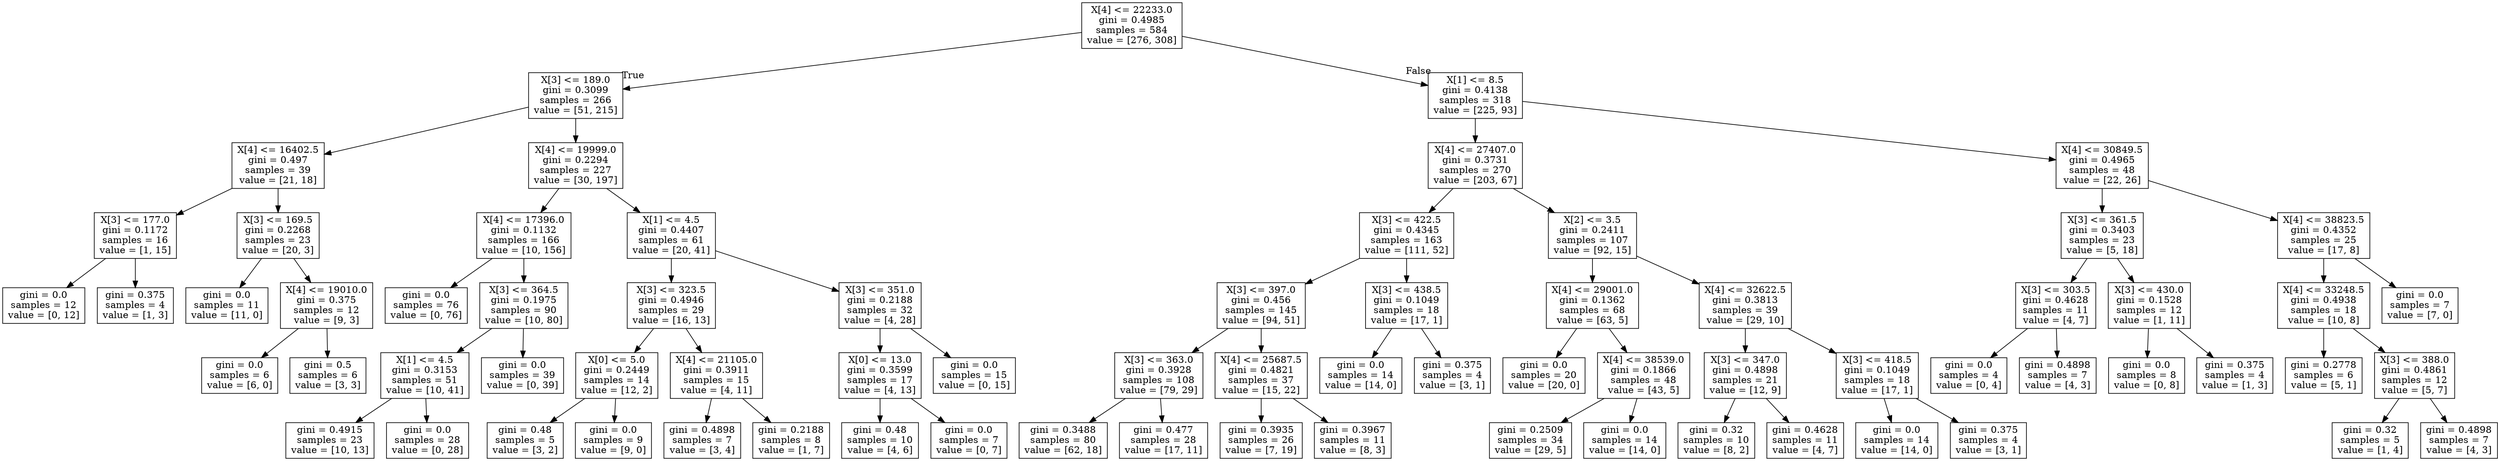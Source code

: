 digraph Tree {
node [shape=box] ;
0 [label="X[4] <= 22233.0\ngini = 0.4985\nsamples = 584\nvalue = [276, 308]"] ;
1 [label="X[3] <= 189.0\ngini = 0.3099\nsamples = 266\nvalue = [51, 215]"] ;
0 -> 1 [labeldistance=2.5, labelangle=45, headlabel="True"] ;
2 [label="X[4] <= 16402.5\ngini = 0.497\nsamples = 39\nvalue = [21, 18]"] ;
1 -> 2 ;
3 [label="X[3] <= 177.0\ngini = 0.1172\nsamples = 16\nvalue = [1, 15]"] ;
2 -> 3 ;
4 [label="gini = 0.0\nsamples = 12\nvalue = [0, 12]"] ;
3 -> 4 ;
5 [label="gini = 0.375\nsamples = 4\nvalue = [1, 3]"] ;
3 -> 5 ;
6 [label="X[3] <= 169.5\ngini = 0.2268\nsamples = 23\nvalue = [20, 3]"] ;
2 -> 6 ;
7 [label="gini = 0.0\nsamples = 11\nvalue = [11, 0]"] ;
6 -> 7 ;
8 [label="X[4] <= 19010.0\ngini = 0.375\nsamples = 12\nvalue = [9, 3]"] ;
6 -> 8 ;
9 [label="gini = 0.0\nsamples = 6\nvalue = [6, 0]"] ;
8 -> 9 ;
10 [label="gini = 0.5\nsamples = 6\nvalue = [3, 3]"] ;
8 -> 10 ;
11 [label="X[4] <= 19999.0\ngini = 0.2294\nsamples = 227\nvalue = [30, 197]"] ;
1 -> 11 ;
12 [label="X[4] <= 17396.0\ngini = 0.1132\nsamples = 166\nvalue = [10, 156]"] ;
11 -> 12 ;
13 [label="gini = 0.0\nsamples = 76\nvalue = [0, 76]"] ;
12 -> 13 ;
14 [label="X[3] <= 364.5\ngini = 0.1975\nsamples = 90\nvalue = [10, 80]"] ;
12 -> 14 ;
15 [label="X[1] <= 4.5\ngini = 0.3153\nsamples = 51\nvalue = [10, 41]"] ;
14 -> 15 ;
16 [label="gini = 0.4915\nsamples = 23\nvalue = [10, 13]"] ;
15 -> 16 ;
17 [label="gini = 0.0\nsamples = 28\nvalue = [0, 28]"] ;
15 -> 17 ;
18 [label="gini = 0.0\nsamples = 39\nvalue = [0, 39]"] ;
14 -> 18 ;
19 [label="X[1] <= 4.5\ngini = 0.4407\nsamples = 61\nvalue = [20, 41]"] ;
11 -> 19 ;
20 [label="X[3] <= 323.5\ngini = 0.4946\nsamples = 29\nvalue = [16, 13]"] ;
19 -> 20 ;
21 [label="X[0] <= 5.0\ngini = 0.2449\nsamples = 14\nvalue = [12, 2]"] ;
20 -> 21 ;
22 [label="gini = 0.48\nsamples = 5\nvalue = [3, 2]"] ;
21 -> 22 ;
23 [label="gini = 0.0\nsamples = 9\nvalue = [9, 0]"] ;
21 -> 23 ;
24 [label="X[4] <= 21105.0\ngini = 0.3911\nsamples = 15\nvalue = [4, 11]"] ;
20 -> 24 ;
25 [label="gini = 0.4898\nsamples = 7\nvalue = [3, 4]"] ;
24 -> 25 ;
26 [label="gini = 0.2188\nsamples = 8\nvalue = [1, 7]"] ;
24 -> 26 ;
27 [label="X[3] <= 351.0\ngini = 0.2188\nsamples = 32\nvalue = [4, 28]"] ;
19 -> 27 ;
28 [label="X[0] <= 13.0\ngini = 0.3599\nsamples = 17\nvalue = [4, 13]"] ;
27 -> 28 ;
29 [label="gini = 0.48\nsamples = 10\nvalue = [4, 6]"] ;
28 -> 29 ;
30 [label="gini = 0.0\nsamples = 7\nvalue = [0, 7]"] ;
28 -> 30 ;
31 [label="gini = 0.0\nsamples = 15\nvalue = [0, 15]"] ;
27 -> 31 ;
32 [label="X[1] <= 8.5\ngini = 0.4138\nsamples = 318\nvalue = [225, 93]"] ;
0 -> 32 [labeldistance=2.5, labelangle=-45, headlabel="False"] ;
33 [label="X[4] <= 27407.0\ngini = 0.3731\nsamples = 270\nvalue = [203, 67]"] ;
32 -> 33 ;
34 [label="X[3] <= 422.5\ngini = 0.4345\nsamples = 163\nvalue = [111, 52]"] ;
33 -> 34 ;
35 [label="X[3] <= 397.0\ngini = 0.456\nsamples = 145\nvalue = [94, 51]"] ;
34 -> 35 ;
36 [label="X[3] <= 363.0\ngini = 0.3928\nsamples = 108\nvalue = [79, 29]"] ;
35 -> 36 ;
37 [label="gini = 0.3488\nsamples = 80\nvalue = [62, 18]"] ;
36 -> 37 ;
38 [label="gini = 0.477\nsamples = 28\nvalue = [17, 11]"] ;
36 -> 38 ;
39 [label="X[4] <= 25687.5\ngini = 0.4821\nsamples = 37\nvalue = [15, 22]"] ;
35 -> 39 ;
40 [label="gini = 0.3935\nsamples = 26\nvalue = [7, 19]"] ;
39 -> 40 ;
41 [label="gini = 0.3967\nsamples = 11\nvalue = [8, 3]"] ;
39 -> 41 ;
42 [label="X[3] <= 438.5\ngini = 0.1049\nsamples = 18\nvalue = [17, 1]"] ;
34 -> 42 ;
43 [label="gini = 0.0\nsamples = 14\nvalue = [14, 0]"] ;
42 -> 43 ;
44 [label="gini = 0.375\nsamples = 4\nvalue = [3, 1]"] ;
42 -> 44 ;
45 [label="X[2] <= 3.5\ngini = 0.2411\nsamples = 107\nvalue = [92, 15]"] ;
33 -> 45 ;
46 [label="X[4] <= 29001.0\ngini = 0.1362\nsamples = 68\nvalue = [63, 5]"] ;
45 -> 46 ;
47 [label="gini = 0.0\nsamples = 20\nvalue = [20, 0]"] ;
46 -> 47 ;
48 [label="X[4] <= 38539.0\ngini = 0.1866\nsamples = 48\nvalue = [43, 5]"] ;
46 -> 48 ;
49 [label="gini = 0.2509\nsamples = 34\nvalue = [29, 5]"] ;
48 -> 49 ;
50 [label="gini = 0.0\nsamples = 14\nvalue = [14, 0]"] ;
48 -> 50 ;
51 [label="X[4] <= 32622.5\ngini = 0.3813\nsamples = 39\nvalue = [29, 10]"] ;
45 -> 51 ;
52 [label="X[3] <= 347.0\ngini = 0.4898\nsamples = 21\nvalue = [12, 9]"] ;
51 -> 52 ;
53 [label="gini = 0.32\nsamples = 10\nvalue = [8, 2]"] ;
52 -> 53 ;
54 [label="gini = 0.4628\nsamples = 11\nvalue = [4, 7]"] ;
52 -> 54 ;
55 [label="X[3] <= 418.5\ngini = 0.1049\nsamples = 18\nvalue = [17, 1]"] ;
51 -> 55 ;
56 [label="gini = 0.0\nsamples = 14\nvalue = [14, 0]"] ;
55 -> 56 ;
57 [label="gini = 0.375\nsamples = 4\nvalue = [3, 1]"] ;
55 -> 57 ;
58 [label="X[4] <= 30849.5\ngini = 0.4965\nsamples = 48\nvalue = [22, 26]"] ;
32 -> 58 ;
59 [label="X[3] <= 361.5\ngini = 0.3403\nsamples = 23\nvalue = [5, 18]"] ;
58 -> 59 ;
60 [label="X[3] <= 303.5\ngini = 0.4628\nsamples = 11\nvalue = [4, 7]"] ;
59 -> 60 ;
61 [label="gini = 0.0\nsamples = 4\nvalue = [0, 4]"] ;
60 -> 61 ;
62 [label="gini = 0.4898\nsamples = 7\nvalue = [4, 3]"] ;
60 -> 62 ;
63 [label="X[3] <= 430.0\ngini = 0.1528\nsamples = 12\nvalue = [1, 11]"] ;
59 -> 63 ;
64 [label="gini = 0.0\nsamples = 8\nvalue = [0, 8]"] ;
63 -> 64 ;
65 [label="gini = 0.375\nsamples = 4\nvalue = [1, 3]"] ;
63 -> 65 ;
66 [label="X[4] <= 38823.5\ngini = 0.4352\nsamples = 25\nvalue = [17, 8]"] ;
58 -> 66 ;
67 [label="X[4] <= 33248.5\ngini = 0.4938\nsamples = 18\nvalue = [10, 8]"] ;
66 -> 67 ;
68 [label="gini = 0.2778\nsamples = 6\nvalue = [5, 1]"] ;
67 -> 68 ;
69 [label="X[3] <= 388.0\ngini = 0.4861\nsamples = 12\nvalue = [5, 7]"] ;
67 -> 69 ;
70 [label="gini = 0.32\nsamples = 5\nvalue = [1, 4]"] ;
69 -> 70 ;
71 [label="gini = 0.4898\nsamples = 7\nvalue = [4, 3]"] ;
69 -> 71 ;
72 [label="gini = 0.0\nsamples = 7\nvalue = [7, 0]"] ;
66 -> 72 ;
}
